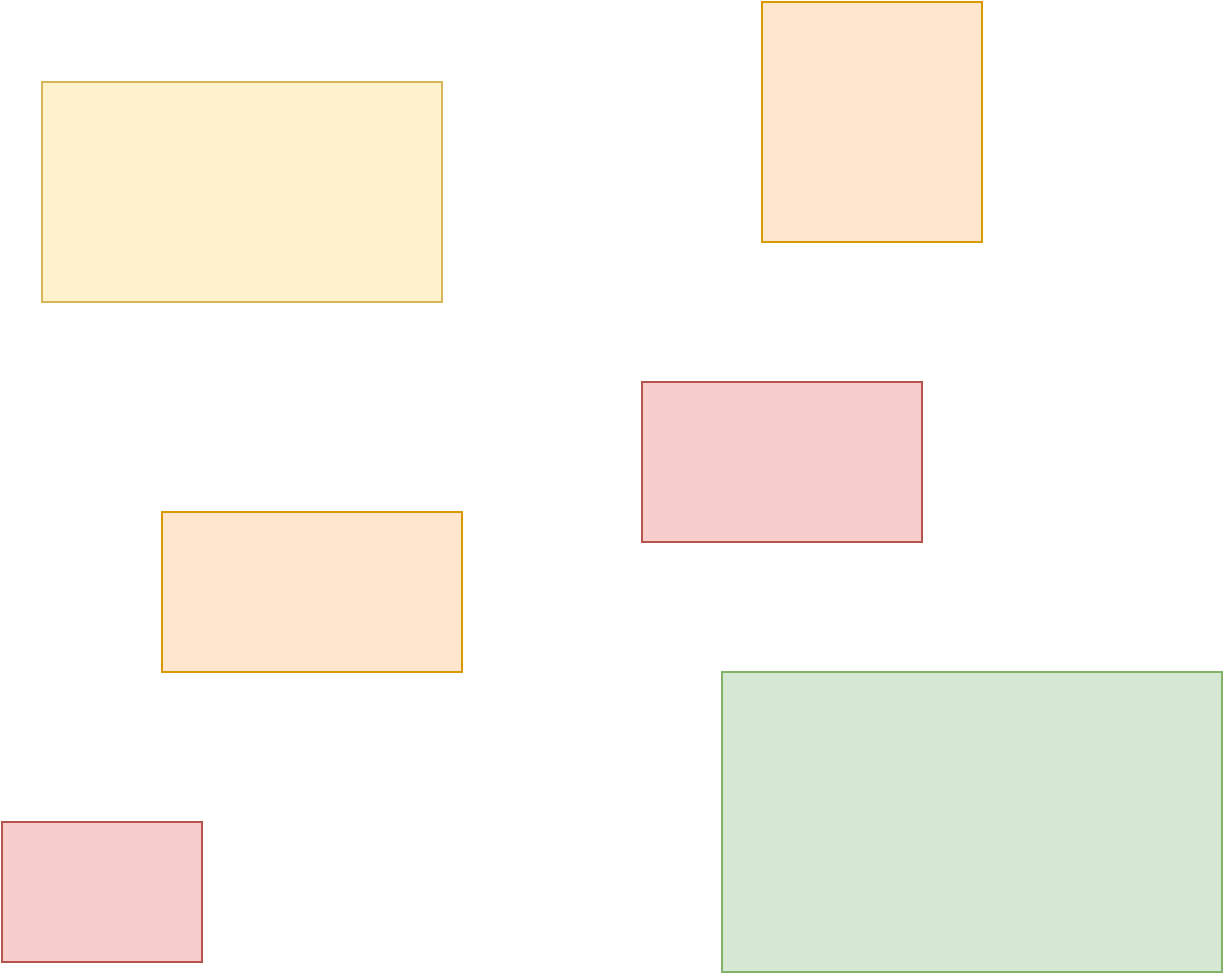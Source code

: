 <mxfile version="23.1.5" type="github">
  <diagram name="Page-1" id="UKHWP5Mqvf86o4DLu1rS">
    <mxGraphModel dx="1506" dy="1104" grid="1" gridSize="10" guides="1" tooltips="1" connect="1" arrows="1" fold="1" page="1" pageScale="1" pageWidth="850" pageHeight="1100" math="0" shadow="0">
      <root>
        <mxCell id="0" />
        <mxCell id="1" parent="0" />
        <mxCell id="xLl04O9MDr9radoetVoa-1" value="" style="rounded=0;whiteSpace=wrap;html=1;fillColor=#fff2cc;strokeColor=#d6b656;" vertex="1" parent="1">
          <mxGeometry x="180" y="180" width="200" height="110" as="geometry" />
        </mxCell>
        <mxCell id="xLl04O9MDr9radoetVoa-2" value="" style="rounded=0;whiteSpace=wrap;html=1;fillColor=#f8cecc;strokeColor=#b85450;" vertex="1" parent="1">
          <mxGeometry x="480" y="330" width="140" height="80" as="geometry" />
        </mxCell>
        <mxCell id="xLl04O9MDr9radoetVoa-3" value="" style="rounded=0;whiteSpace=wrap;html=1;fillColor=#ffe6cc;strokeColor=#d79b00;" vertex="1" parent="1">
          <mxGeometry x="240" y="395" width="150" height="80" as="geometry" />
        </mxCell>
        <mxCell id="xLl04O9MDr9radoetVoa-4" value="" style="rounded=0;whiteSpace=wrap;html=1;fillColor=#ffe6cc;strokeColor=#d79b00;" vertex="1" parent="1">
          <mxGeometry x="540" y="140" width="110" height="120" as="geometry" />
        </mxCell>
        <mxCell id="xLl04O9MDr9radoetVoa-5" value="" style="rounded=0;whiteSpace=wrap;html=1;fillColor=#f8cecc;strokeColor=#b85450;" vertex="1" parent="1">
          <mxGeometry x="160" y="550" width="100" height="70" as="geometry" />
        </mxCell>
        <mxCell id="xLl04O9MDr9radoetVoa-6" value="" style="rounded=0;whiteSpace=wrap;html=1;fillColor=#d5e8d4;strokeColor=#82b366;" vertex="1" parent="1">
          <mxGeometry x="520" y="475" width="250" height="150" as="geometry" />
        </mxCell>
      </root>
    </mxGraphModel>
  </diagram>
</mxfile>
